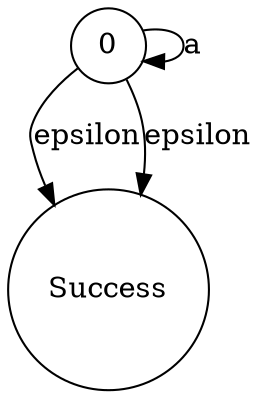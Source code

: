 digraph TestCase8 { 0 [shape=circle,label="0"]; 1 [shape=circle,label="Success"]; 0 -> 0[label="a"]; 0 -> 1[label="epsilon"]; 0 -> 1[label="epsilon"]; }
